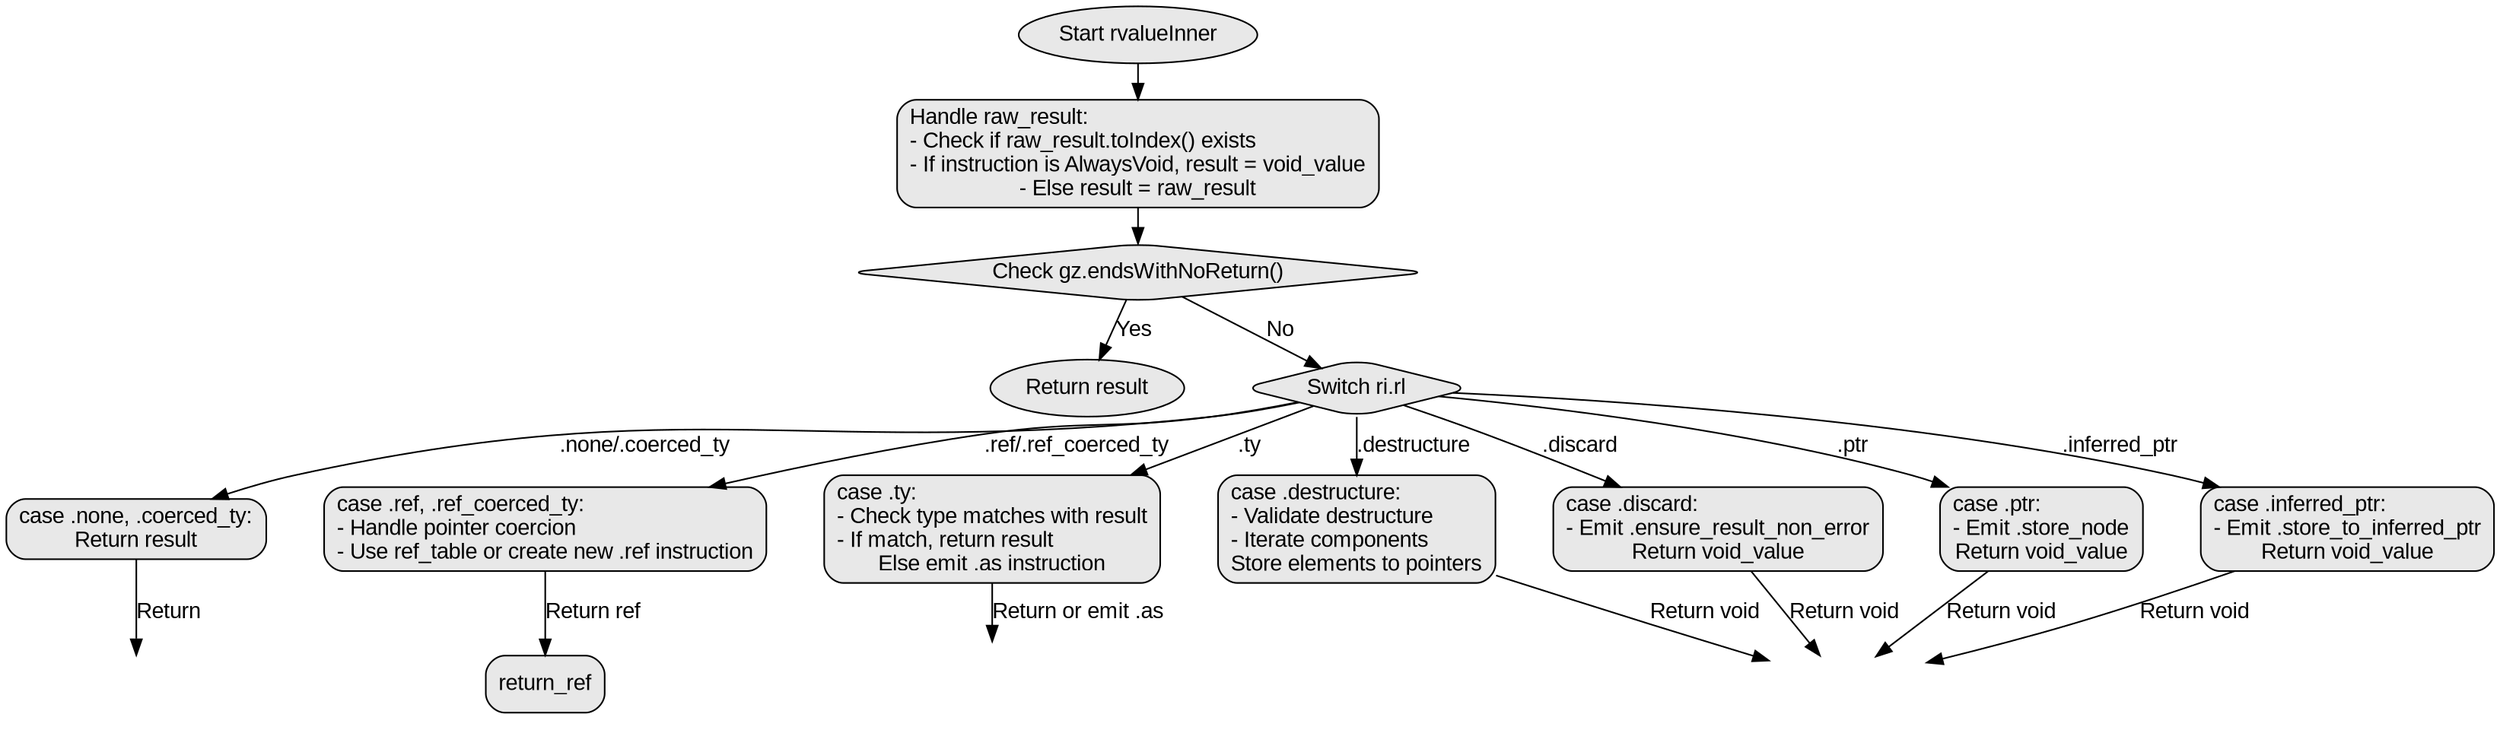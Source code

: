 
digraph rvalueInner {
    graph [fontname="Arial", nodesep=0.5, ranksep=0.3];
    node [fontname="Arial", shape=box, style="rounded,filled", fillcolor="#e8e8e8"];
    edge [fontname="Arial"];

    start [label="Start rvalueInner", shape=ellipse];
    handle_raw_result [label="Handle raw_result:\l- Check if raw_result.toIndex() exists\l- If instruction is AlwaysVoid, result = void_value\l- Else result = raw_result"];
    check_noreturn [label="Check gz.endsWithNoReturn()", shape=diamond];
    return_result_early [label="Return result", shape=ellipse];
    switch_rl [label="Switch ri.rl", shape=diamond];
    
    /* Switch cases */
    case_none_coerced [label="case .none, .coerced_ty:\lReturn result"];
    case_discard [label="case .discard:\l- Emit .ensure_result_non_error\lReturn void_value"];
    case_ref [label="case .ref, .ref_coerced_ty:\l- Handle pointer coercion\l- Use ref_table or create new .ref instruction"];
    case_ty [label="case .ty:\l- Check type matches with result\l- If match, return result\lElse emit .as instruction"];
    case_ptr [label="case .ptr:\l- Emit .store_node\lReturn void_value"];
    case_inferred_ptr [label="case .inferred_ptr:\l- Emit .store_to_inferred_ptr\lReturn void_value"];
    case_destructure [label="case .destructure:\l- Validate destructure\l- Iterate components\lStore elements to pointers"];

    /* Edges */
    start -> handle_raw_result;
    handle_raw_result -> check_noreturn;
    
    check_noreturn -> return_result_early [label="Yes"];
    check_noreturn -> switch_rl [label="No"];
    
    switch_rl -> case_none_coerced [label=".none/.coerced_ty"];
    switch_rl -> case_discard [label=".discard"];
    switch_rl -> case_ref [label=".ref/.ref_coerced_ty"];
    switch_rl -> case_ty [label=".ty"];
    switch_rl -> case_ptr [label=".ptr"];
    switch_rl -> case_inferred_ptr [label=".inferred_ptr"];
    switch_rl -> case_destructure [label=".destructure"];
    
    case_none_coerced -> return_result [label="Return"];
    case_discard -> return_void [label="Return void"];
    case_ref -> return_ref [label="Return ref"];
    case_ty -> return_result_or_emit_as [label="Return or emit .as"];
    case_ptr -> return_void [label="Return void"];
    case_inferred_ptr -> return_void [label="Return void"];
    case_destructure -> return_void [label="Return void"];

    /* Hidden nodes for alignment */
    return_result [label="Return result", shape=ellipse, style=invis];
    return_void [label="Return void_value", shape=ellipse, style=invis];
    return_result_or_emit_as [label="Return result\lOR Emit .as instruction", shape=ellipse, style=invis];
}
